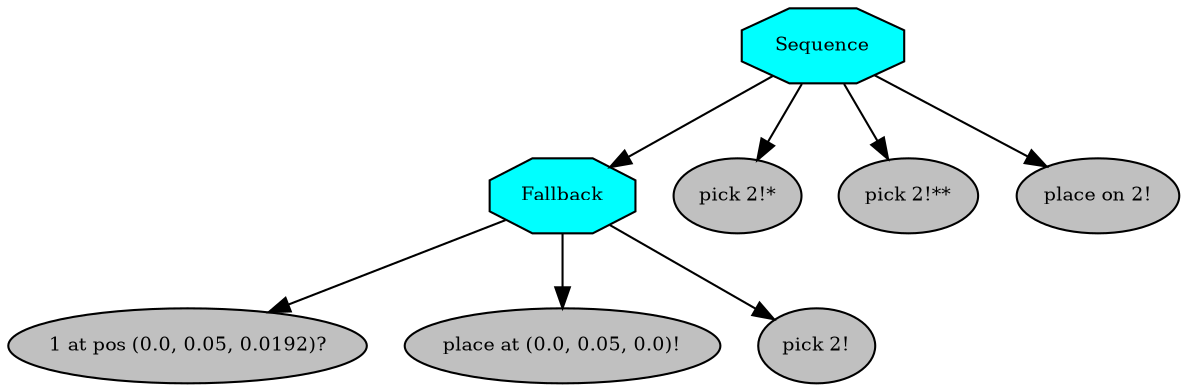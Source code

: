 digraph pastafarianism {
ordering=out;
graph [fontname="times-roman"];
node [fontname="times-roman"];
edge [fontname="times-roman"];
Sequence [fillcolor=cyan, fontcolor=black, fontsize=9, label=Sequence, shape=octagon, style=filled];
Fallback [fillcolor=cyan, fontcolor=black, fontsize=9, label=Fallback, shape=octagon, style=filled];
Sequence -> Fallback;
"1 at pos (0.0, 0.05, 0.0192)?" [fillcolor=gray, fontcolor=black, fontsize=9, label="1 at pos (0.0, 0.05, 0.0192)?", shape=ellipse, style=filled];
Fallback -> "1 at pos (0.0, 0.05, 0.0192)?";
"place at (0.0, 0.05, 0.0)!" [fillcolor=gray, fontcolor=black, fontsize=9, label="place at (0.0, 0.05, 0.0)!", shape=ellipse, style=filled];
Fallback -> "place at (0.0, 0.05, 0.0)!";
"pick 2!" [fillcolor=gray, fontcolor=black, fontsize=9, label="pick 2!", shape=ellipse, style=filled];
Fallback -> "pick 2!";
"pick 2!*" [fillcolor=gray, fontcolor=black, fontsize=9, label="pick 2!*", shape=ellipse, style=filled];
Sequence -> "pick 2!*";
"pick 2!**" [fillcolor=gray, fontcolor=black, fontsize=9, label="pick 2!**", shape=ellipse, style=filled];
Sequence -> "pick 2!**";
"place on 2!" [fillcolor=gray, fontcolor=black, fontsize=9, label="place on 2!", shape=ellipse, style=filled];
Sequence -> "place on 2!";
}
